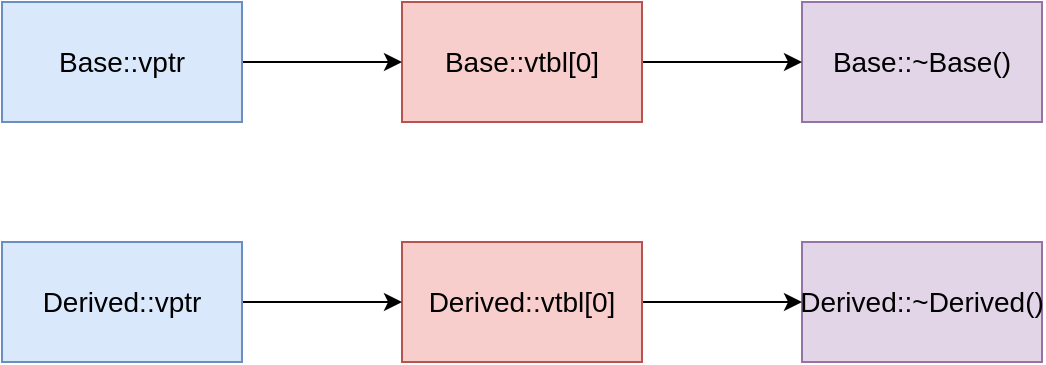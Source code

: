<mxfile version="14.0.0" type="github">
  <diagram id="Zqv8tzafvvCmvZJoMrQ2" name="Page-1">
    <mxGraphModel dx="1422" dy="794" grid="1" gridSize="10" guides="1" tooltips="1" connect="1" arrows="1" fold="1" page="1" pageScale="1" pageWidth="827" pageHeight="1169" math="0" shadow="0">
      <root>
        <mxCell id="0" />
        <mxCell id="1" parent="0" />
        <mxCell id="StN1zPJZRJW9Vo9l14yQ-1" value="&lt;font style=&quot;font-size: 14px&quot;&gt;Base::~Base()&lt;/font&gt;" style="rounded=0;whiteSpace=wrap;html=1;fillColor=#e1d5e7;strokeColor=#9673a6;" vertex="1" parent="1">
          <mxGeometry x="680" y="100" width="120" height="60" as="geometry" />
        </mxCell>
        <mxCell id="StN1zPJZRJW9Vo9l14yQ-3" style="edgeStyle=orthogonalEdgeStyle;rounded=0;orthogonalLoop=1;jettySize=auto;html=1;exitX=1;exitY=0.5;exitDx=0;exitDy=0;" edge="1" parent="1" source="StN1zPJZRJW9Vo9l14yQ-2" target="StN1zPJZRJW9Vo9l14yQ-1">
          <mxGeometry relative="1" as="geometry" />
        </mxCell>
        <mxCell id="StN1zPJZRJW9Vo9l14yQ-2" value="&lt;font style=&quot;font-size: 14px&quot;&gt;Base::vtbl[0]&lt;/font&gt;" style="rounded=0;whiteSpace=wrap;html=1;fillColor=#f8cecc;strokeColor=#b85450;" vertex="1" parent="1">
          <mxGeometry x="480" y="100" width="120" height="60" as="geometry" />
        </mxCell>
        <mxCell id="StN1zPJZRJW9Vo9l14yQ-5" style="edgeStyle=orthogonalEdgeStyle;rounded=0;orthogonalLoop=1;jettySize=auto;html=1;exitX=1;exitY=0.5;exitDx=0;exitDy=0;entryX=0;entryY=0.5;entryDx=0;entryDy=0;" edge="1" parent="1" source="StN1zPJZRJW9Vo9l14yQ-4" target="StN1zPJZRJW9Vo9l14yQ-2">
          <mxGeometry relative="1" as="geometry" />
        </mxCell>
        <mxCell id="StN1zPJZRJW9Vo9l14yQ-4" value="&lt;font style=&quot;font-size: 14px&quot;&gt;Base::vptr&lt;/font&gt;" style="rounded=0;whiteSpace=wrap;html=1;fillColor=#dae8fc;strokeColor=#6c8ebf;" vertex="1" parent="1">
          <mxGeometry x="280" y="100" width="120" height="60" as="geometry" />
        </mxCell>
        <mxCell id="StN1zPJZRJW9Vo9l14yQ-6" value="&lt;font style=&quot;font-size: 14px&quot;&gt;Derived::~Derived()&lt;/font&gt;" style="rounded=0;whiteSpace=wrap;html=1;fillColor=#e1d5e7;strokeColor=#9673a6;" vertex="1" parent="1">
          <mxGeometry x="680" y="220" width="120" height="60" as="geometry" />
        </mxCell>
        <mxCell id="StN1zPJZRJW9Vo9l14yQ-7" style="edgeStyle=orthogonalEdgeStyle;rounded=0;orthogonalLoop=1;jettySize=auto;html=1;exitX=1;exitY=0.5;exitDx=0;exitDy=0;" edge="1" parent="1" source="StN1zPJZRJW9Vo9l14yQ-8" target="StN1zPJZRJW9Vo9l14yQ-6">
          <mxGeometry relative="1" as="geometry" />
        </mxCell>
        <mxCell id="StN1zPJZRJW9Vo9l14yQ-8" value="&lt;font style=&quot;font-size: 14px&quot;&gt;Derived::vtbl[0]&lt;/font&gt;" style="rounded=0;whiteSpace=wrap;html=1;fillColor=#f8cecc;strokeColor=#b85450;" vertex="1" parent="1">
          <mxGeometry x="480" y="220" width="120" height="60" as="geometry" />
        </mxCell>
        <mxCell id="StN1zPJZRJW9Vo9l14yQ-9" style="edgeStyle=orthogonalEdgeStyle;rounded=0;orthogonalLoop=1;jettySize=auto;html=1;exitX=1;exitY=0.5;exitDx=0;exitDy=0;entryX=0;entryY=0.5;entryDx=0;entryDy=0;" edge="1" parent="1" source="StN1zPJZRJW9Vo9l14yQ-10" target="StN1zPJZRJW9Vo9l14yQ-8">
          <mxGeometry relative="1" as="geometry" />
        </mxCell>
        <mxCell id="StN1zPJZRJW9Vo9l14yQ-10" value="&lt;font style=&quot;font-size: 14px&quot;&gt;Derived::vptr&lt;/font&gt;" style="rounded=0;whiteSpace=wrap;html=1;fillColor=#dae8fc;strokeColor=#6c8ebf;" vertex="1" parent="1">
          <mxGeometry x="280" y="220" width="120" height="60" as="geometry" />
        </mxCell>
      </root>
    </mxGraphModel>
  </diagram>
</mxfile>
